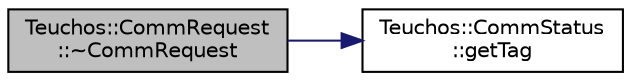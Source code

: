 digraph "Teuchos::CommRequest::~CommRequest"
{
  edge [fontname="Helvetica",fontsize="10",labelfontname="Helvetica",labelfontsize="10"];
  node [fontname="Helvetica",fontsize="10",shape=record];
  rankdir="LR";
  Node0 [label="Teuchos::CommRequest\l::~CommRequest",height=0.2,width=0.4,color="black", fillcolor="grey75", style="filled", fontcolor="black"];
  Node0 -> Node1 [color="midnightblue",fontsize="10",style="solid",fontname="Helvetica"];
  Node1 [label="Teuchos::CommStatus\l::getTag",height=0.2,width=0.4,color="black", fillcolor="white", style="filled",URL="$d3/d51/class_teuchos_1_1_comm_status.html#aacf285713398eefdb1fb52123442f56a",tooltip="The tag of the received message. "];
}
